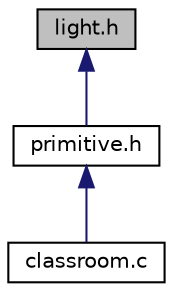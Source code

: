 digraph "light.h"
{
  edge [fontname="Helvetica",fontsize="10",labelfontname="Helvetica",labelfontsize="10"];
  node [fontname="Helvetica",fontsize="10",shape=record];
  Node1 [label="light.h",height=0.2,width=0.4,color="black", fillcolor="grey75", style="filled", fontcolor="black"];
  Node1 -> Node2 [dir="back",color="midnightblue",fontsize="10",style="solid"];
  Node2 [label="primitive.h",height=0.2,width=0.4,color="black", fillcolor="white", style="filled",URL="$primitive_8h.html"];
  Node2 -> Node3 [dir="back",color="midnightblue",fontsize="10",style="solid"];
  Node3 [label="classroom.c",height=0.2,width=0.4,color="black", fillcolor="white", style="filled",URL="$classroom_8c.html"];
}
